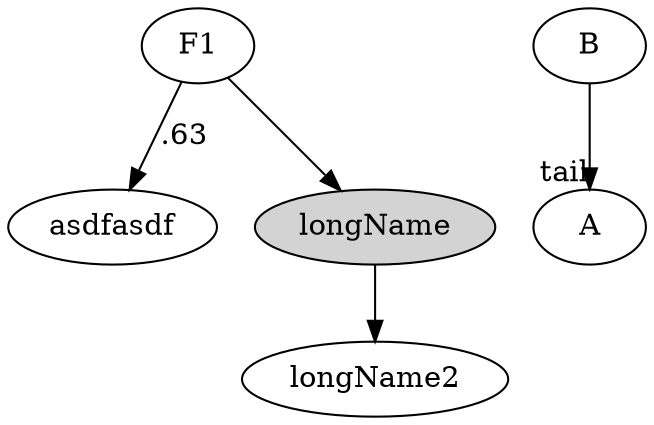digraph G {
    /* Entities */
    shortName [label="asdfasdf", shape=""]
    longName [style=filled]
    longName2

    /* Relationships */
    F1 -> shortName[label=".63"]
    F1 -> longName
    longName -> longName2
    B -> A [headlabel = "tail"]

    /* Ranks */
}